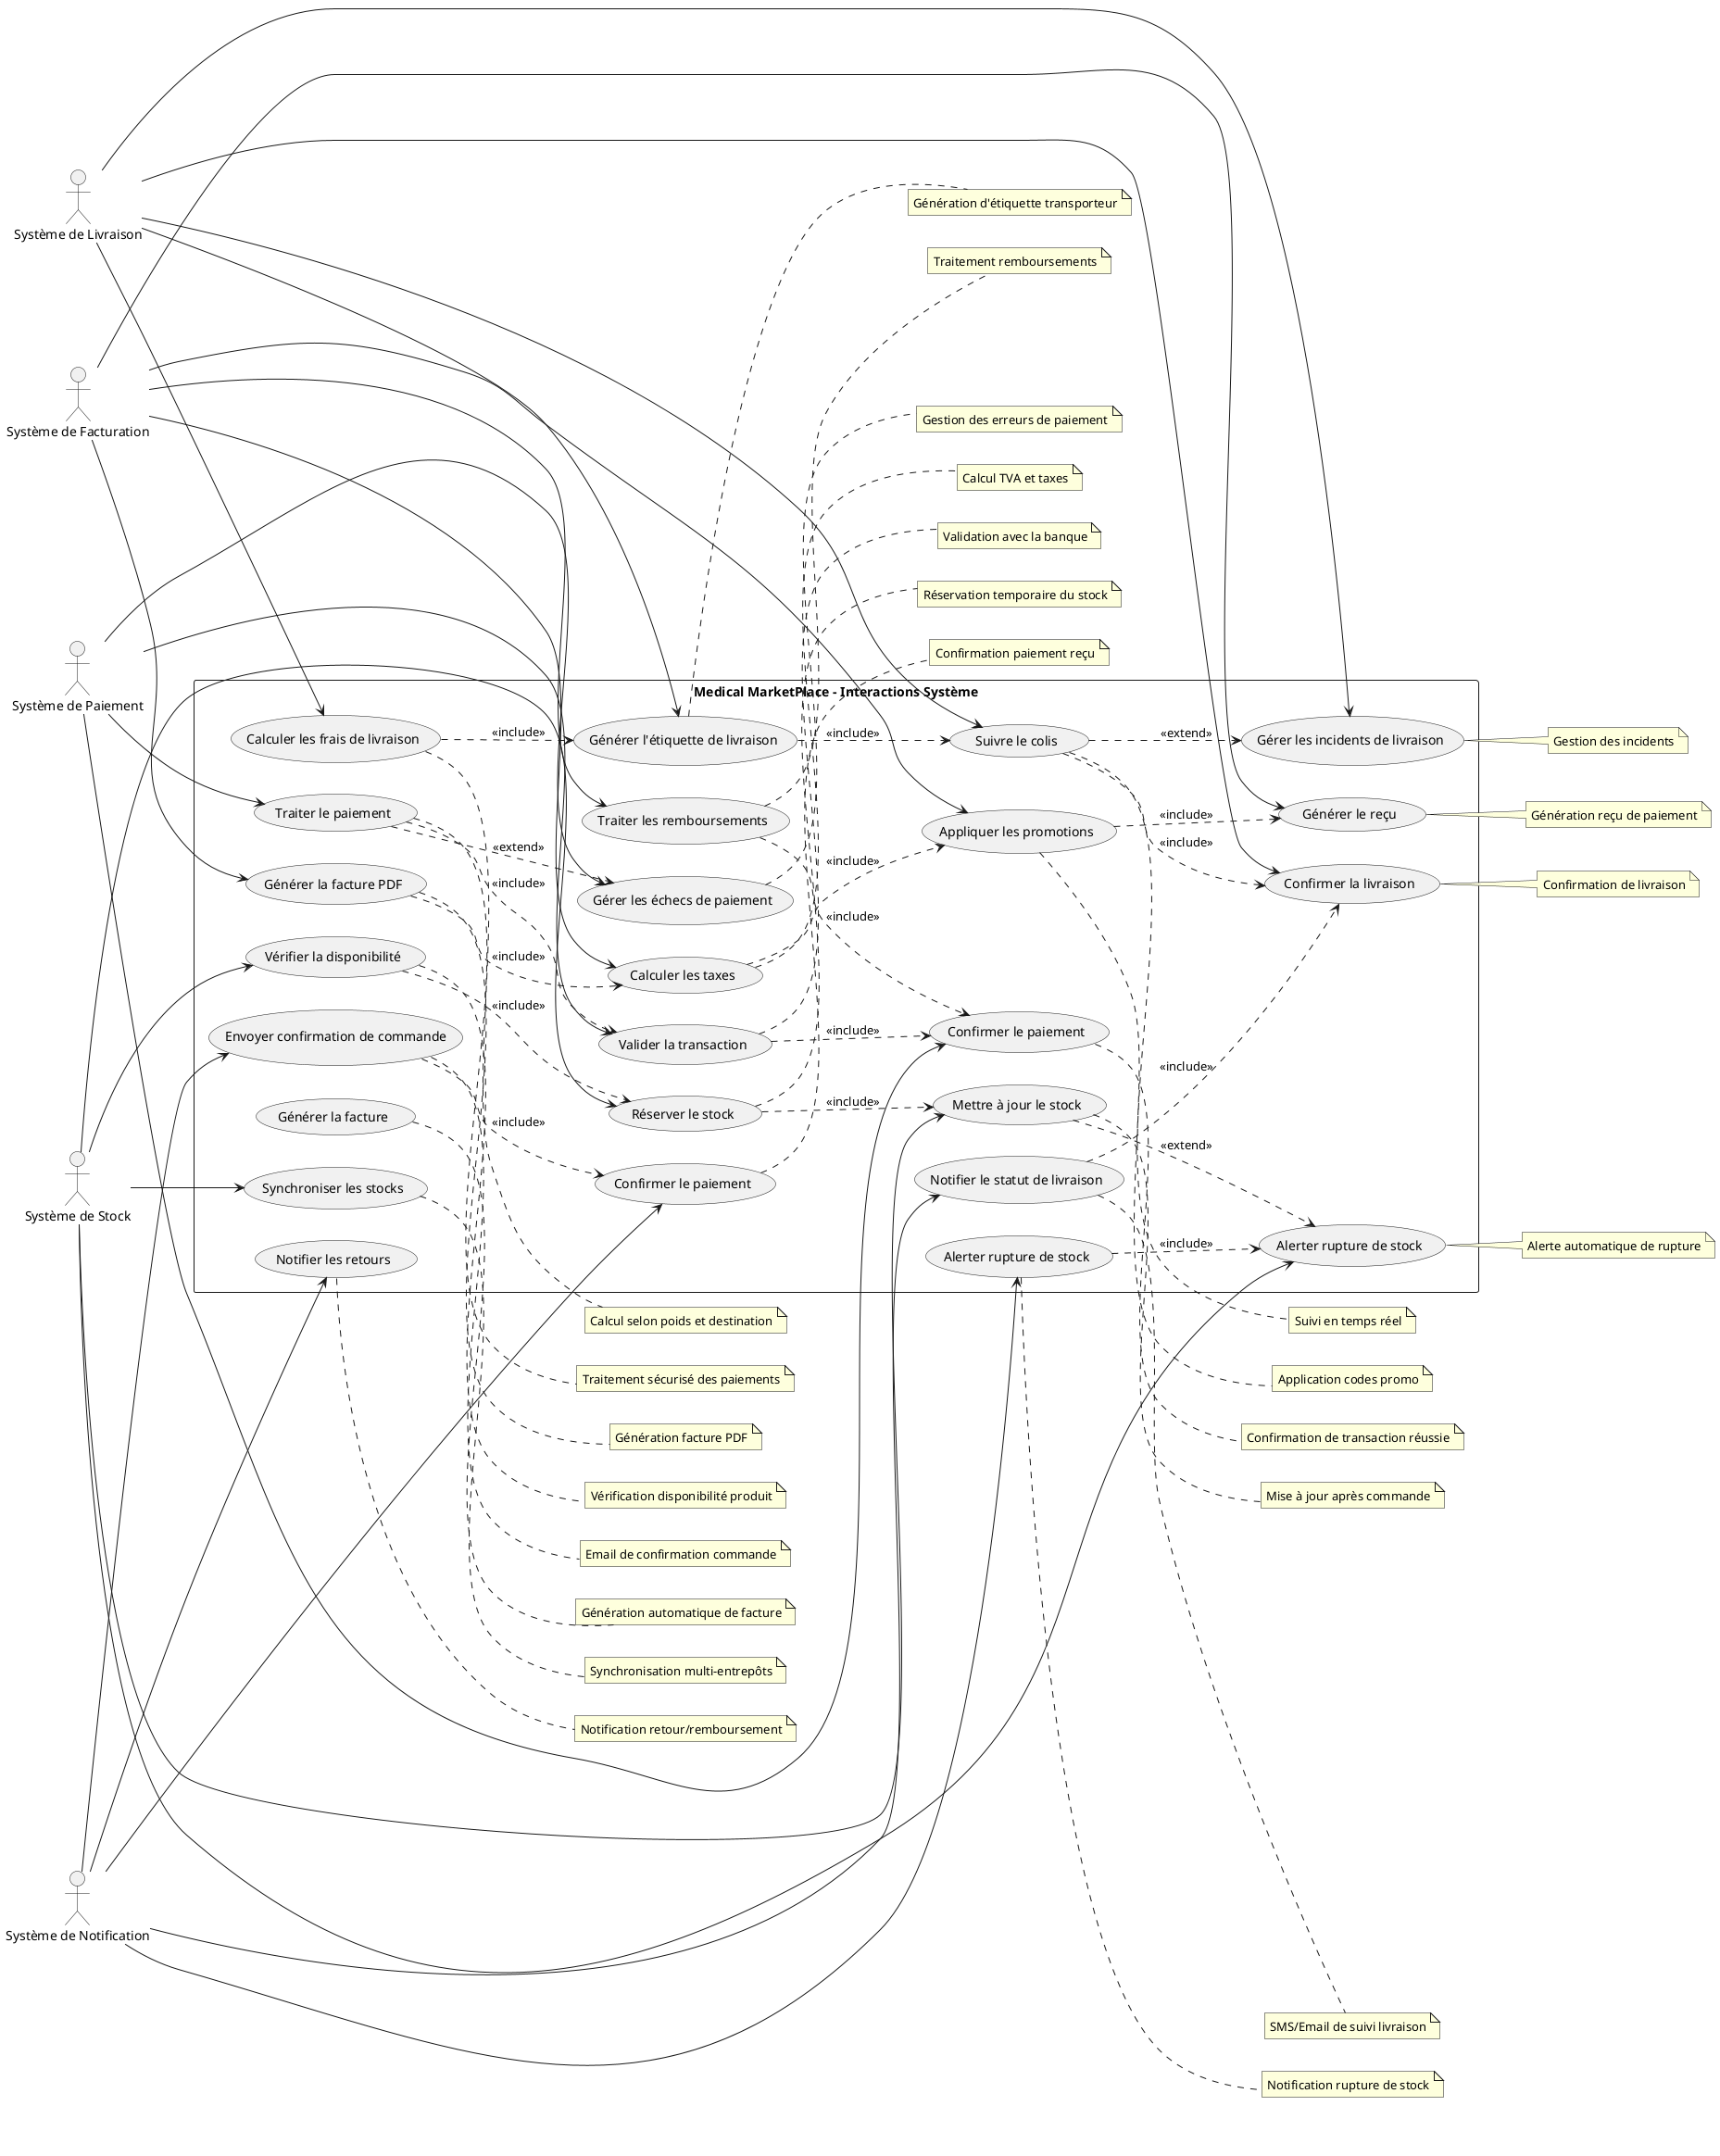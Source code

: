 @startuml Use_Case_System_Interactions

left to right direction
skinparam packageStyle rectangle

actor "Système de Paiement" as PaymentSystem
actor "Système de Livraison" as ShippingSystem
actor "Système de Notification" as NotificationSystem
actor "Système de Stock" as StockSystem
actor "Système de Facturation" as BillingSystem

rectangle "Medical MarketPlace - Interactions Système" {
    
    ' Interactions Paiement
    usecase "Traiter le paiement" as UC1
    usecase "Valider la transaction" as UC2
    usecase "Générer la facture" as UC3
    usecase "Confirmer le paiement" as UC4
    usecase "Gérer les échecs de paiement" as UC5
    
    ' Interactions Livraison
    usecase "Calculer les frais de livraison" as UC6
    usecase "Générer l'étiquette de livraison" as UC7
    usecase "Suivre le colis" as UC8
    usecase "Confirmer la livraison" as UC9
    usecase "Gérer les incidents de livraison" as UC10
    
    ' Interactions Stock
    usecase "Vérifier la disponibilité" as UC11
    usecase "Réserver le stock" as UC12
    usecase "Mettre à jour le stock" as UC13
    usecase "Alerter rupture de stock" as UC14
    usecase "Synchroniser les stocks" as UC15
    
    ' Interactions Notifications
    usecase "Envoyer confirmation de commande" as UC16
    usecase "Notifier le statut de livraison" as UC17
    usecase "Alerter rupture de stock" as UC18
    usecase "Confirmer le paiement" as UC19
    usecase "Notifier les retours" as UC20
    
    ' Interactions Facturation
    usecase "Générer la facture PDF" as UC21
    usecase "Calculer les taxes" as UC22
    usecase "Appliquer les promotions" as UC23
    usecase "Générer le reçu" as UC24
    usecase "Traiter les remboursements" as UC25
}

' Relations Système de Paiement
PaymentSystem --> UC1
PaymentSystem --> UC2
PaymentSystem --> UC4
PaymentSystem --> UC5

' Relations Système de Livraison
ShippingSystem --> UC6
ShippingSystem --> UC7
ShippingSystem --> UC8
ShippingSystem --> UC9
ShippingSystem --> UC10

' Relations Système de Stock
StockSystem --> UC11
StockSystem --> UC12
StockSystem --> UC13
StockSystem --> UC14
StockSystem --> UC15

' Relations Système de Notification
NotificationSystem --> UC16
NotificationSystem --> UC17
NotificationSystem --> UC18
NotificationSystem --> UC19
NotificationSystem --> UC20

' Relations Système de Facturation
BillingSystem --> UC21
BillingSystem --> UC22
BillingSystem --> UC23
BillingSystem --> UC24
BillingSystem --> UC25

' Include relationships
UC1 ..> UC2 : <<include>>
UC2 ..> UC4 : <<include>>
UC1 ..> UC5 : <<extend>>
UC6 ..> UC7 : <<include>>
UC7 ..> UC8 : <<include>>
UC8 ..> UC9 : <<include>>
UC8 ..> UC10 : <<extend>>
UC11 ..> UC12 : <<include>>
UC12 ..> UC13 : <<include>>
UC13 ..> UC14 : <<extend>>
UC16 ..> UC19 : <<include>>
UC17 ..> UC9 : <<include>>
UC18 ..> UC14 : <<include>>
UC21 ..> UC22 : <<include>>
UC22 ..> UC23 : <<include>>
UC23 ..> UC24 : <<include>>
UC25 ..> UC4 : <<include>>

note right of UC1 : Traitement sécurisé des paiements
note right of UC2 : Validation avec la banque
note right of UC3 : Génération automatique de facture
note right of UC4 : Confirmation de transaction réussie
note right of UC5 : Gestion des erreurs de paiement
note right of UC6 : Calcul selon poids et destination
note right of UC7 : Génération d'étiquette transporteur
note right of UC8 : Suivi en temps réel
note right of UC9 : Confirmation de livraison
note right of UC10 : Gestion des incidents
note right of UC11 : Vérification disponibilité produit
note right of UC12 : Réservation temporaire du stock
note right of UC13 : Mise à jour après commande
note right of UC14 : Alerte automatique de rupture
note right of UC15 : Synchronisation multi-entrepôts
note right of UC16 : Email de confirmation commande
note right of UC17 : SMS/Email de suivi livraison
note right of UC18 : Notification rupture de stock
note right of UC19 : Confirmation paiement reçu
note right of UC20 : Notification retour/remboursement
note right of UC21 : Génération facture PDF
note right of UC22 : Calcul TVA et taxes
note right of UC23 : Application codes promo
note right of UC24 : Génération reçu de paiement
note right of UC25 : Traitement remboursements

@enduml 